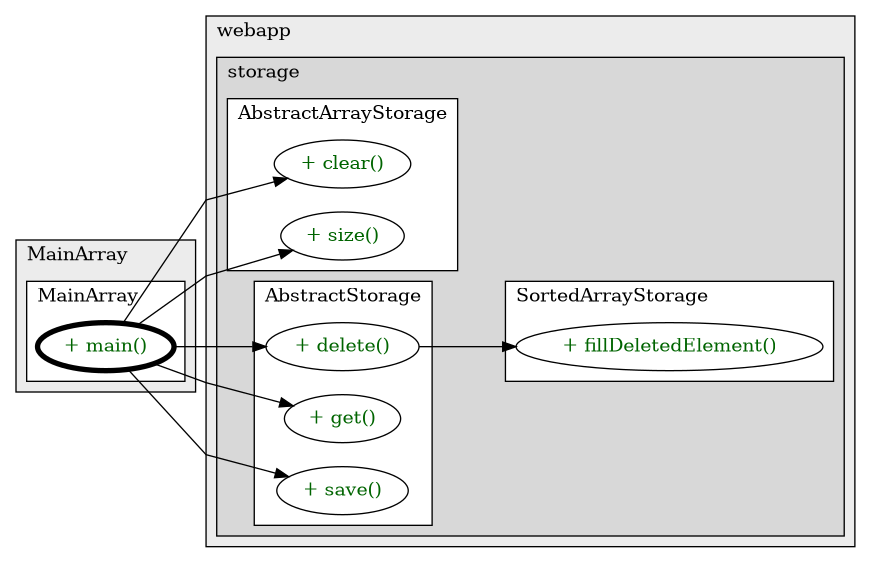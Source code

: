 @startuml

/' diagram meta data start
config=CallConfiguration;
{
  "rootMethod": "MainArray#main(String[])",
  "projectClassification": {
    "searchMode": "OpenProject", // OpenProject, AllProjects
    "includedProjects": "",
    "pathEndKeywords": "*.impl",
    "isClientPath": "",
    "isClientName": "",
    "isTestPath": "",
    "isTestName": "",
    "isMappingPath": "",
    "isMappingName": "",
    "isDataAccessPath": "",
    "isDataAccessName": "",
    "isDataStructurePath": "",
    "isDataStructureName": "",
    "isInterfaceStructuresPath": "",
    "isInterfaceStructuresName": "",
    "isEntryPointPath": "",
    "isEntryPointName": "",
    "treatFinalFieldsAsMandatory": false
  },
  "graphRestriction": {
    "classPackageExcludeFilter": "",
    "classPackageIncludeFilter": "",
    "classNameExcludeFilter": "",
    "classNameIncludeFilter": "",
    "methodNameExcludeFilter": "",
    "methodNameIncludeFilter": "",
    "removeByInheritance": "", // inheritance/annotation based filtering is done in a second step
    "removeByAnnotation": "",
    "removeByClassPackage": "", // cleanup the graph after inheritance/annotation based filtering is done
    "removeByClassName": "",
    "cutMappings": false,
    "cutEnum": true,
    "cutTests": true,
    "cutClient": true,
    "cutDataAccess": true,
    "cutInterfaceStructures": true,
    "cutDataStructures": true,
    "cutGetterAndSetter": true,
    "cutConstructors": true
  },
  "graphTraversal": {
    "forwardDepth": 3,
    "backwardDepth": 3,
    "classPackageExcludeFilter": "",
    "classPackageIncludeFilter": "",
    "classNameExcludeFilter": "",
    "classNameIncludeFilter": "",
    "methodNameExcludeFilter": "",
    "methodNameIncludeFilter": "",
    "hideMappings": false,
    "hideDataStructures": false,
    "hidePrivateMethods": true,
    "hideInterfaceCalls": true, // indirection: implementation -> interface (is hidden) -> implementation
    "onlyShowApplicationEntryPoints": false, // root node is included
    "useMethodCallsForStructureDiagram": "ForwardOnly" // ForwardOnly, BothDirections, No
  },
  "details": {
    "aggregation": "GroupByClass", // ByClass, GroupByClass, None
    "showMethodParametersTypes": false,
    "showMethodParametersNames": false,
    "showMethodReturnType": false,
    "showPackageLevels": 2,
    "showCallOrder": false,
    "edgeMode": "MethodsOnly", // TypesOnly, MethodsOnly, TypesAndMethods, MethodsAndDirectTypeUsage
    "showDetailedClassStructure": false
  },
  "rootClass": "MainArray",
  "extensionCallbackMethod": "" // qualified.class.name#methodName - signature: public static String method(String)
}
diagram meta data end '/



digraph g {
    rankdir="LR"
    splines=polyline
    

'nodes 
subgraph cluster_1725188096 { 
   	label=MainArray
	labeljust=l
	fillcolor="#ececec"
	style=filled
   
   subgraph cluster_1944001646 { 
   	label=MainArray
	labeljust=l
	fillcolor=white
	style=filled
   
   MainArray1725188096XXXmain1859653459[
	label="+ main()"
	style=filled
	fillcolor=white
	tooltip="MainArray

null"
	penwidth=4
	fontcolor=darkgreen
];
} 
} 

subgraph cluster_791806387 { 
   	label=webapp
	labeljust=l
	fillcolor="#ececec"
	style=filled
   
   subgraph cluster_1823192026 { 
   	label=storage
	labeljust=l
	fillcolor="#d8d8d8"
	style=filled
   
   subgraph cluster_704226618 { 
   	label=SortedArrayStorage
	labeljust=l
	fillcolor=white
	style=filled
   
   SortedArrayStorage1689913369XXXfillDeletedElement104431[
	label="+ fillDeletedElement()"
	style=filled
	fillcolor=white
	tooltip="SortedArrayStorage

null"
	fontcolor=darkgreen
];
} 

subgraph cluster_720633109 { 
   	label=AbstractArrayStorage
	labeljust=l
	fillcolor=white
	style=filled
   
   AbstractArrayStorage1689913369XXXclear0[
	label="+ clear()"
	style=filled
	fillcolor=white
	tooltip="AbstractArrayStorage

null"
	fontcolor=darkgreen
];

AbstractArrayStorage1689913369XXXsize0[
	label="+ size()"
	style=filled
	fillcolor=white
	tooltip="AbstractArrayStorage

null"
	fontcolor=darkgreen
];
} 

subgraph cluster_905920558 { 
   	label=AbstractStorage
	labeljust=l
	fillcolor=white
	style=filled
   
   AbstractStorage1689913369XXXdelete1808118735[
	label="+ delete()"
	style=filled
	fillcolor=white
	tooltip="AbstractStorage

null"
	fontcolor=darkgreen
];

AbstractStorage1689913369XXXget1808118735[
	label="+ get()"
	style=filled
	fillcolor=white
	tooltip="AbstractStorage

null"
	fontcolor=darkgreen
];

AbstractStorage1689913369XXXsave1850559411[
	label="+ save()"
	style=filled
	fillcolor=white
	tooltip="AbstractStorage

null"
	fontcolor=darkgreen
];
} 
} 
} 

'edges    
AbstractStorage1689913369XXXdelete1808118735 -> SortedArrayStorage1689913369XXXfillDeletedElement104431;
MainArray1725188096XXXmain1859653459 -> AbstractArrayStorage1689913369XXXclear0;
MainArray1725188096XXXmain1859653459 -> AbstractArrayStorage1689913369XXXsize0;
MainArray1725188096XXXmain1859653459 -> AbstractStorage1689913369XXXdelete1808118735;
MainArray1725188096XXXmain1859653459 -> AbstractStorage1689913369XXXget1808118735;
MainArray1725188096XXXmain1859653459 -> AbstractStorage1689913369XXXsave1850559411;
    
}
@enduml